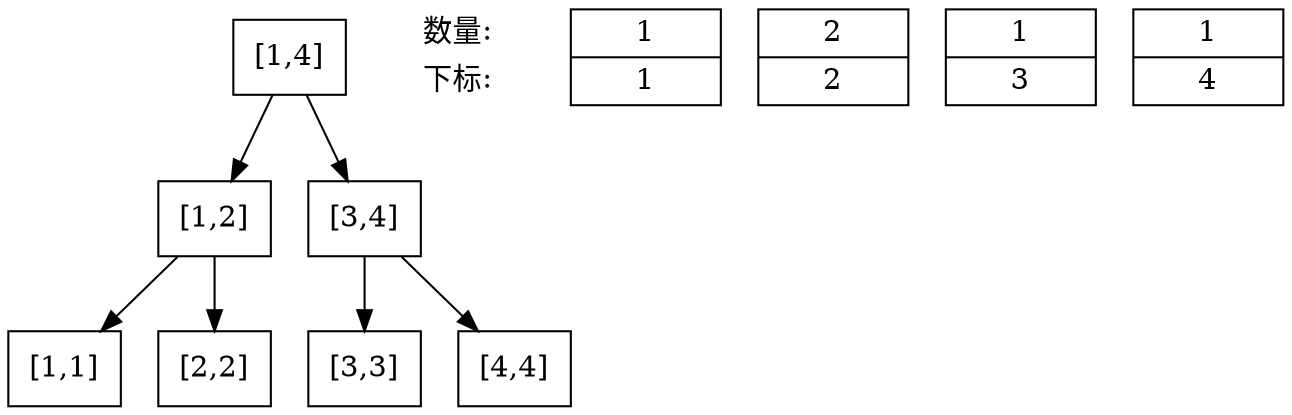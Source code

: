 digraph cheer {
    node[shape=rect]
    a -> {b,c};
    b->{d,e};
    c->{f,h};
    a[label="[1,4]" pos="1,0!"];
    b[label="[1,2]" pos="0,-1!"];
    c[label="[3,4]" pos="2,-1!"];
    d[label="[1,1]" pos="0.5,-2!"];
    e[label="[2,2]" pos="-0.5,-2!"];
    f[label="[3,3]" pos="1.5,-2!"];
    h[label="[4,4]" pos="2.5,-2!"];

    node[shape="record" width="1"]
    0[label="{数量:|下标:}" pos="-1.5,-3!" penwidth=0];
    1[label="{1|1}" pos="-0.5,-3!"];
    2[label="{2|2}" pos="0.5,-3!"];
    3[label="{1|3}" pos="1.5,-3!"];
    4[label="{1|4}" pos="2.5,-3!"];
}

